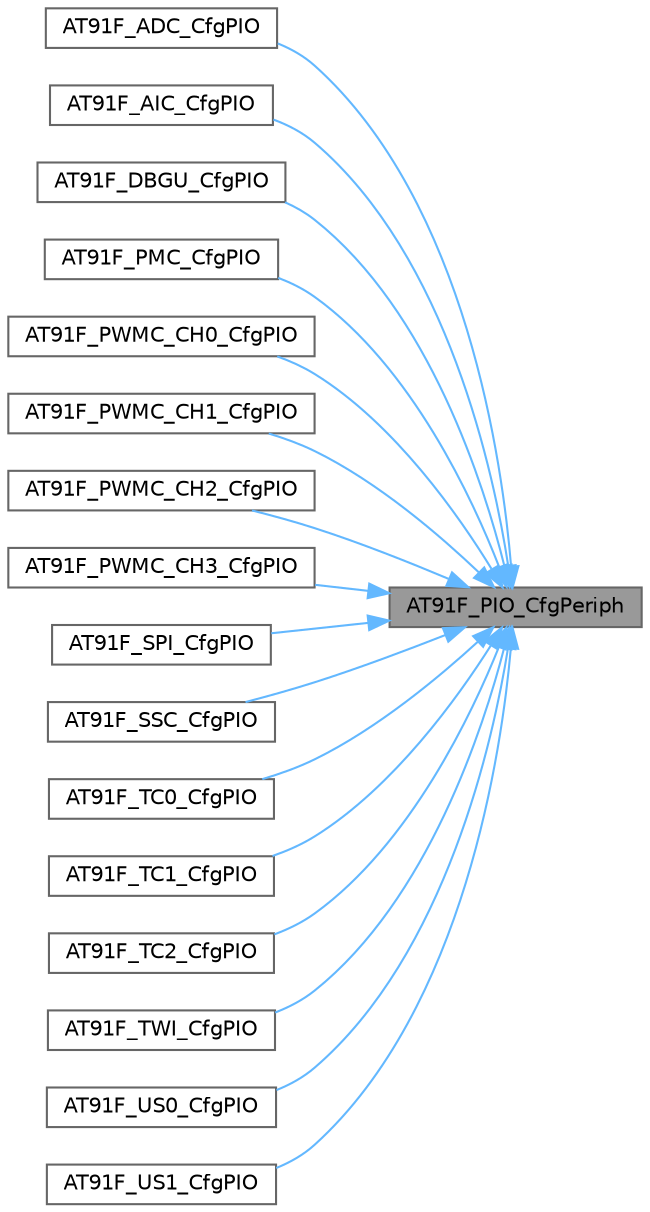 digraph "AT91F_PIO_CfgPeriph"
{
 // LATEX_PDF_SIZE
  bgcolor="transparent";
  edge [fontname=Helvetica,fontsize=10,labelfontname=Helvetica,labelfontsize=10];
  node [fontname=Helvetica,fontsize=10,shape=box,height=0.2,width=0.4];
  rankdir="RL";
  Node1 [id="Node000001",label="AT91F_PIO_CfgPeriph",height=0.2,width=0.4,color="gray40", fillcolor="grey60", style="filled", fontcolor="black",tooltip="Enable pins to be derived by peripheral."];
  Node1 -> Node2 [id="edge1_Node000001_Node000002",dir="back",color="steelblue1",style="solid",tooltip=" "];
  Node2 [id="Node000002",label="AT91F_ADC_CfgPIO",height=0.2,width=0.4,color="grey40", fillcolor="white", style="filled",URL="$lib___a_t91_s_a_m7_s64_8h.html#a0d455227cf619e2d01fc40426f939105",tooltip="Configure PIO controllers to drive ADC signals."];
  Node1 -> Node3 [id="edge2_Node000001_Node000003",dir="back",color="steelblue1",style="solid",tooltip=" "];
  Node3 [id="Node000003",label="AT91F_AIC_CfgPIO",height=0.2,width=0.4,color="grey40", fillcolor="white", style="filled",URL="$lib___a_t91_s_a_m7_s64_8h.html#a33bc9f33509a141ddc019aff77379d1d",tooltip="Configure PIO controllers to drive AIC signals."];
  Node1 -> Node4 [id="edge3_Node000001_Node000004",dir="back",color="steelblue1",style="solid",tooltip=" "];
  Node4 [id="Node000004",label="AT91F_DBGU_CfgPIO",height=0.2,width=0.4,color="grey40", fillcolor="white", style="filled",URL="$lib___a_t91_s_a_m7_s64_8h.html#a76156828a1bc6d8d7d2c6407e16ec804",tooltip="Configure PIO controllers to drive DBGU signals."];
  Node1 -> Node5 [id="edge4_Node000001_Node000005",dir="back",color="steelblue1",style="solid",tooltip=" "];
  Node5 [id="Node000005",label="AT91F_PMC_CfgPIO",height=0.2,width=0.4,color="grey40", fillcolor="white", style="filled",URL="$lib___a_t91_s_a_m7_s64_8h.html#a0fe1b1a35fb3e5ddc1d3ad8bc8fa3709",tooltip="Configure PIO controllers to drive PMC signals."];
  Node1 -> Node6 [id="edge5_Node000001_Node000006",dir="back",color="steelblue1",style="solid",tooltip=" "];
  Node6 [id="Node000006",label="AT91F_PWMC_CH0_CfgPIO",height=0.2,width=0.4,color="grey40", fillcolor="white", style="filled",URL="$lib___a_t91_s_a_m7_s64_8h.html#a0b690d563c2f014fc7d61deda403f1c8",tooltip="Configure PIO controllers to drive PWMC_CH0 signals."];
  Node1 -> Node7 [id="edge6_Node000001_Node000007",dir="back",color="steelblue1",style="solid",tooltip=" "];
  Node7 [id="Node000007",label="AT91F_PWMC_CH1_CfgPIO",height=0.2,width=0.4,color="grey40", fillcolor="white", style="filled",URL="$lib___a_t91_s_a_m7_s64_8h.html#af24954299ad7a276905e17926675e8ad",tooltip="Configure PIO controllers to drive PWMC_CH1 signals."];
  Node1 -> Node8 [id="edge7_Node000001_Node000008",dir="back",color="steelblue1",style="solid",tooltip=" "];
  Node8 [id="Node000008",label="AT91F_PWMC_CH2_CfgPIO",height=0.2,width=0.4,color="grey40", fillcolor="white", style="filled",URL="$lib___a_t91_s_a_m7_s64_8h.html#ad4c4d693cd8eea3f078a4c9f1df6102d",tooltip="Configure PIO controllers to drive PWMC_CH2 signals."];
  Node1 -> Node9 [id="edge8_Node000001_Node000009",dir="back",color="steelblue1",style="solid",tooltip=" "];
  Node9 [id="Node000009",label="AT91F_PWMC_CH3_CfgPIO",height=0.2,width=0.4,color="grey40", fillcolor="white", style="filled",URL="$lib___a_t91_s_a_m7_s64_8h.html#a3162bc2434c21b8be8e79bd90016b8cc",tooltip="Configure PIO controllers to drive PWMC_CH3 signals."];
  Node1 -> Node10 [id="edge9_Node000001_Node000010",dir="back",color="steelblue1",style="solid",tooltip=" "];
  Node10 [id="Node000010",label="AT91F_SPI_CfgPIO",height=0.2,width=0.4,color="grey40", fillcolor="white", style="filled",URL="$lib___a_t91_s_a_m7_s64_8h.html#a2c462385f2d0376ca6bc80391a7ad26d",tooltip="Configure PIO controllers to drive SPI signals."];
  Node1 -> Node11 [id="edge10_Node000001_Node000011",dir="back",color="steelblue1",style="solid",tooltip=" "];
  Node11 [id="Node000011",label="AT91F_SSC_CfgPIO",height=0.2,width=0.4,color="grey40", fillcolor="white", style="filled",URL="$lib___a_t91_s_a_m7_s64_8h.html#a2887c8d4df90490931680b2ffe227dcd",tooltip="Configure PIO controllers to drive SSC signals."];
  Node1 -> Node12 [id="edge11_Node000001_Node000012",dir="back",color="steelblue1",style="solid",tooltip=" "];
  Node12 [id="Node000012",label="AT91F_TC0_CfgPIO",height=0.2,width=0.4,color="grey40", fillcolor="white", style="filled",URL="$lib___a_t91_s_a_m7_s64_8h.html#abcc4af6458f85a5a03190674e12158f5",tooltip="Configure PIO controllers to drive TC0 signals."];
  Node1 -> Node13 [id="edge12_Node000001_Node000013",dir="back",color="steelblue1",style="solid",tooltip=" "];
  Node13 [id="Node000013",label="AT91F_TC1_CfgPIO",height=0.2,width=0.4,color="grey40", fillcolor="white", style="filled",URL="$lib___a_t91_s_a_m7_s64_8h.html#a9aab7bf29eabb567b6b050ad73cbaba9",tooltip="Configure PIO controllers to drive TC1 signals."];
  Node1 -> Node14 [id="edge13_Node000001_Node000014",dir="back",color="steelblue1",style="solid",tooltip=" "];
  Node14 [id="Node000014",label="AT91F_TC2_CfgPIO",height=0.2,width=0.4,color="grey40", fillcolor="white", style="filled",URL="$lib___a_t91_s_a_m7_s64_8h.html#aee426d7c8c6ddd43b750545222d364c4",tooltip="Configure PIO controllers to drive TC2 signals."];
  Node1 -> Node15 [id="edge14_Node000001_Node000015",dir="back",color="steelblue1",style="solid",tooltip=" "];
  Node15 [id="Node000015",label="AT91F_TWI_CfgPIO",height=0.2,width=0.4,color="grey40", fillcolor="white", style="filled",URL="$lib___a_t91_s_a_m7_s64_8h.html#a79ea78bdca11f0dc4b7559072bab31fb",tooltip="Configure PIO controllers to drive TWI signals."];
  Node1 -> Node16 [id="edge15_Node000001_Node000016",dir="back",color="steelblue1",style="solid",tooltip=" "];
  Node16 [id="Node000016",label="AT91F_US0_CfgPIO",height=0.2,width=0.4,color="grey40", fillcolor="white", style="filled",URL="$lib___a_t91_s_a_m7_s64_8h.html#aeeefa4b2a9d0e0119707d757371b0bc4",tooltip="Configure PIO controllers to drive US0 signals."];
  Node1 -> Node17 [id="edge16_Node000001_Node000017",dir="back",color="steelblue1",style="solid",tooltip=" "];
  Node17 [id="Node000017",label="AT91F_US1_CfgPIO",height=0.2,width=0.4,color="grey40", fillcolor="white", style="filled",URL="$lib___a_t91_s_a_m7_s64_8h.html#af00dc4c2e81eb1dcdca1d5074e45d557",tooltip="Configure PIO controllers to drive US1 signals."];
}
